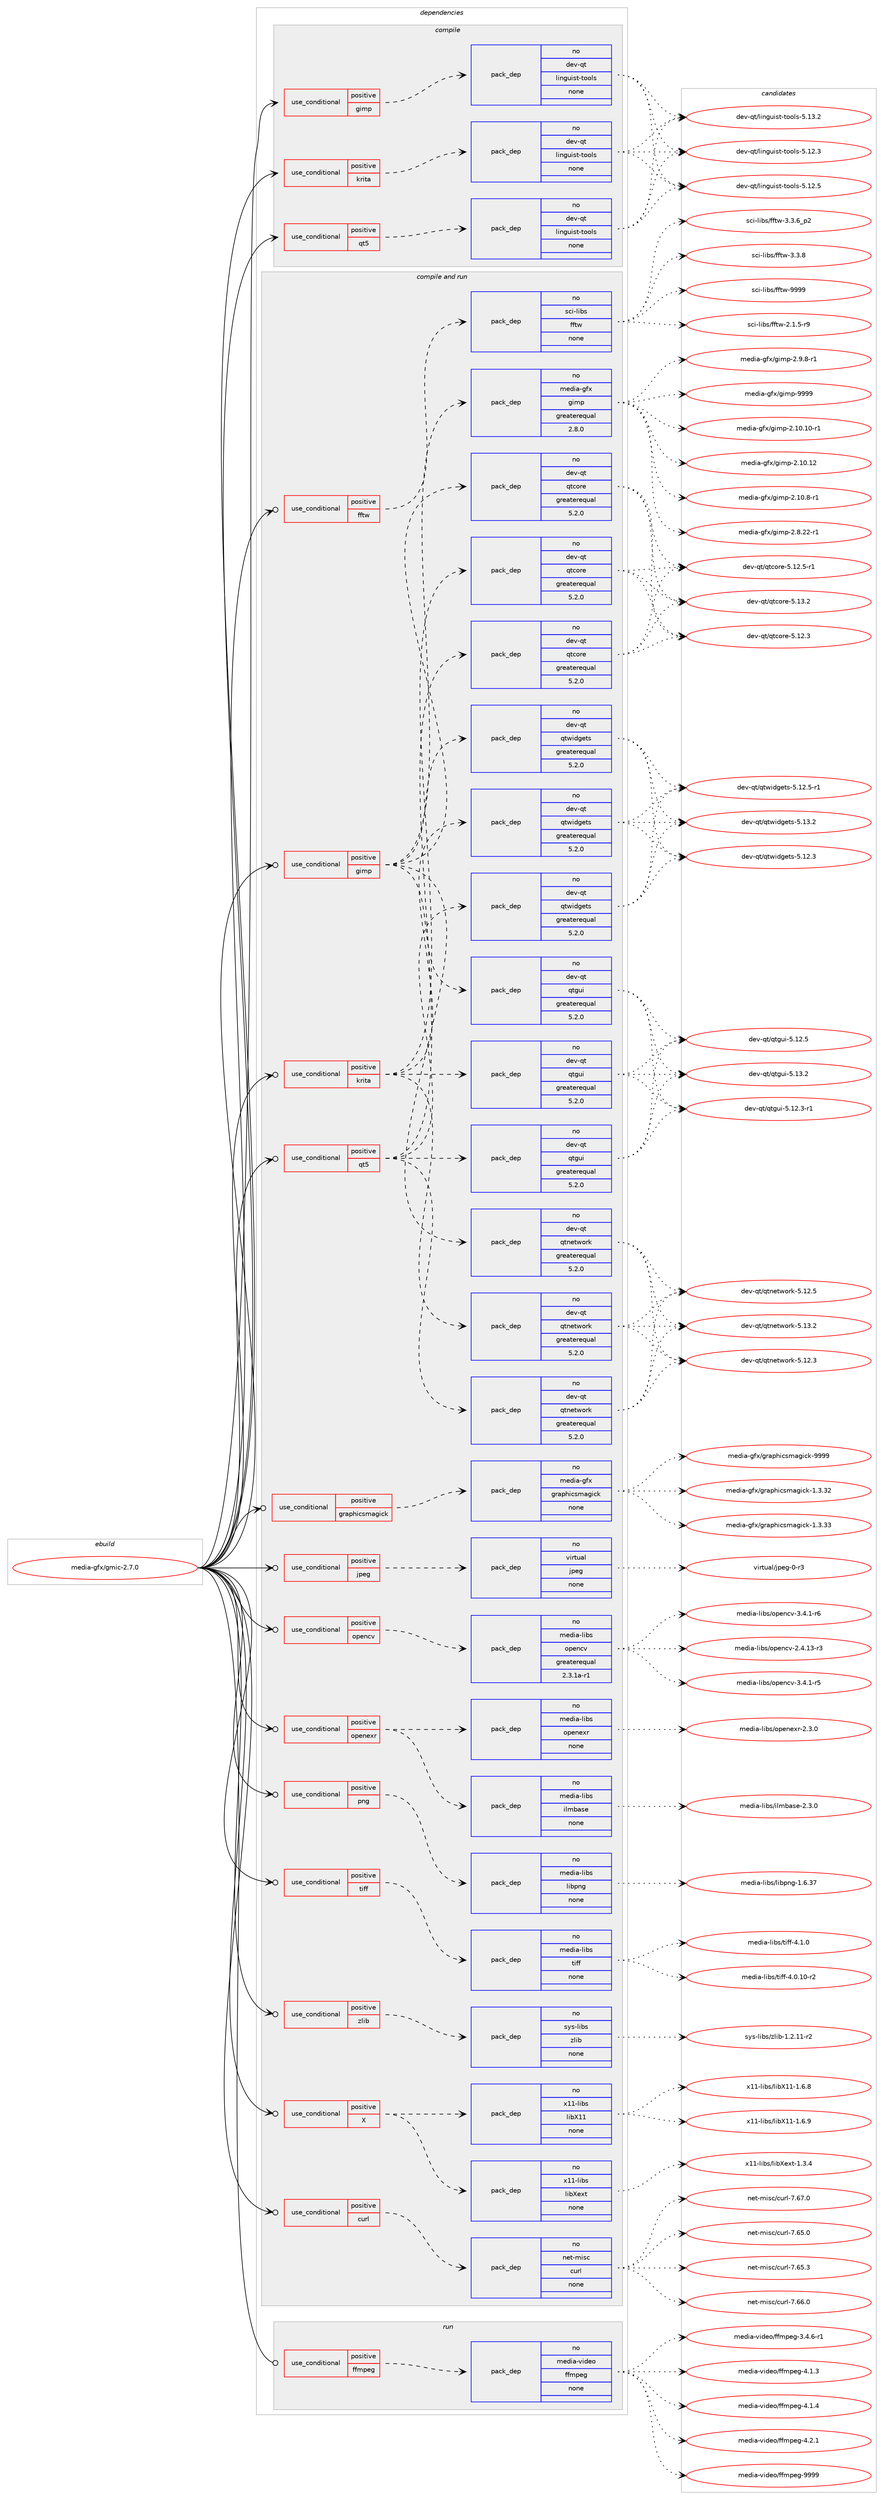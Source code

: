 digraph prolog {

# *************
# Graph options
# *************

newrank=true;
concentrate=true;
compound=true;
graph [rankdir=LR,fontname=Helvetica,fontsize=10,ranksep=1.5];#, ranksep=2.5, nodesep=0.2];
edge  [arrowhead=vee];
node  [fontname=Helvetica,fontsize=10];

# **********
# The ebuild
# **********

subgraph cluster_leftcol {
color=gray;
rank=same;
label=<<i>ebuild</i>>;
id [label="media-gfx/gmic-2.7.0", color=red, width=4, href="../media-gfx/gmic-2.7.0.svg"];
}

# ****************
# The dependencies
# ****************

subgraph cluster_midcol {
color=gray;
label=<<i>dependencies</i>>;
subgraph cluster_compile {
fillcolor="#eeeeee";
style=filled;
label=<<i>compile</i>>;
subgraph cond189901 {
dependency780218 [label=<<TABLE BORDER="0" CELLBORDER="1" CELLSPACING="0" CELLPADDING="4"><TR><TD ROWSPAN="3" CELLPADDING="10">use_conditional</TD></TR><TR><TD>positive</TD></TR><TR><TD>gimp</TD></TR></TABLE>>, shape=none, color=red];
subgraph pack576772 {
dependency780219 [label=<<TABLE BORDER="0" CELLBORDER="1" CELLSPACING="0" CELLPADDING="4" WIDTH="220"><TR><TD ROWSPAN="6" CELLPADDING="30">pack_dep</TD></TR><TR><TD WIDTH="110">no</TD></TR><TR><TD>dev-qt</TD></TR><TR><TD>linguist-tools</TD></TR><TR><TD>none</TD></TR><TR><TD></TD></TR></TABLE>>, shape=none, color=blue];
}
dependency780218:e -> dependency780219:w [weight=20,style="dashed",arrowhead="vee"];
}
id:e -> dependency780218:w [weight=20,style="solid",arrowhead="vee"];
subgraph cond189902 {
dependency780220 [label=<<TABLE BORDER="0" CELLBORDER="1" CELLSPACING="0" CELLPADDING="4"><TR><TD ROWSPAN="3" CELLPADDING="10">use_conditional</TD></TR><TR><TD>positive</TD></TR><TR><TD>krita</TD></TR></TABLE>>, shape=none, color=red];
subgraph pack576773 {
dependency780221 [label=<<TABLE BORDER="0" CELLBORDER="1" CELLSPACING="0" CELLPADDING="4" WIDTH="220"><TR><TD ROWSPAN="6" CELLPADDING="30">pack_dep</TD></TR><TR><TD WIDTH="110">no</TD></TR><TR><TD>dev-qt</TD></TR><TR><TD>linguist-tools</TD></TR><TR><TD>none</TD></TR><TR><TD></TD></TR></TABLE>>, shape=none, color=blue];
}
dependency780220:e -> dependency780221:w [weight=20,style="dashed",arrowhead="vee"];
}
id:e -> dependency780220:w [weight=20,style="solid",arrowhead="vee"];
subgraph cond189903 {
dependency780222 [label=<<TABLE BORDER="0" CELLBORDER="1" CELLSPACING="0" CELLPADDING="4"><TR><TD ROWSPAN="3" CELLPADDING="10">use_conditional</TD></TR><TR><TD>positive</TD></TR><TR><TD>qt5</TD></TR></TABLE>>, shape=none, color=red];
subgraph pack576774 {
dependency780223 [label=<<TABLE BORDER="0" CELLBORDER="1" CELLSPACING="0" CELLPADDING="4" WIDTH="220"><TR><TD ROWSPAN="6" CELLPADDING="30">pack_dep</TD></TR><TR><TD WIDTH="110">no</TD></TR><TR><TD>dev-qt</TD></TR><TR><TD>linguist-tools</TD></TR><TR><TD>none</TD></TR><TR><TD></TD></TR></TABLE>>, shape=none, color=blue];
}
dependency780222:e -> dependency780223:w [weight=20,style="dashed",arrowhead="vee"];
}
id:e -> dependency780222:w [weight=20,style="solid",arrowhead="vee"];
}
subgraph cluster_compileandrun {
fillcolor="#eeeeee";
style=filled;
label=<<i>compile and run</i>>;
subgraph cond189904 {
dependency780224 [label=<<TABLE BORDER="0" CELLBORDER="1" CELLSPACING="0" CELLPADDING="4"><TR><TD ROWSPAN="3" CELLPADDING="10">use_conditional</TD></TR><TR><TD>positive</TD></TR><TR><TD>X</TD></TR></TABLE>>, shape=none, color=red];
subgraph pack576775 {
dependency780225 [label=<<TABLE BORDER="0" CELLBORDER="1" CELLSPACING="0" CELLPADDING="4" WIDTH="220"><TR><TD ROWSPAN="6" CELLPADDING="30">pack_dep</TD></TR><TR><TD WIDTH="110">no</TD></TR><TR><TD>x11-libs</TD></TR><TR><TD>libX11</TD></TR><TR><TD>none</TD></TR><TR><TD></TD></TR></TABLE>>, shape=none, color=blue];
}
dependency780224:e -> dependency780225:w [weight=20,style="dashed",arrowhead="vee"];
subgraph pack576776 {
dependency780226 [label=<<TABLE BORDER="0" CELLBORDER="1" CELLSPACING="0" CELLPADDING="4" WIDTH="220"><TR><TD ROWSPAN="6" CELLPADDING="30">pack_dep</TD></TR><TR><TD WIDTH="110">no</TD></TR><TR><TD>x11-libs</TD></TR><TR><TD>libXext</TD></TR><TR><TD>none</TD></TR><TR><TD></TD></TR></TABLE>>, shape=none, color=blue];
}
dependency780224:e -> dependency780226:w [weight=20,style="dashed",arrowhead="vee"];
}
id:e -> dependency780224:w [weight=20,style="solid",arrowhead="odotvee"];
subgraph cond189905 {
dependency780227 [label=<<TABLE BORDER="0" CELLBORDER="1" CELLSPACING="0" CELLPADDING="4"><TR><TD ROWSPAN="3" CELLPADDING="10">use_conditional</TD></TR><TR><TD>positive</TD></TR><TR><TD>curl</TD></TR></TABLE>>, shape=none, color=red];
subgraph pack576777 {
dependency780228 [label=<<TABLE BORDER="0" CELLBORDER="1" CELLSPACING="0" CELLPADDING="4" WIDTH="220"><TR><TD ROWSPAN="6" CELLPADDING="30">pack_dep</TD></TR><TR><TD WIDTH="110">no</TD></TR><TR><TD>net-misc</TD></TR><TR><TD>curl</TD></TR><TR><TD>none</TD></TR><TR><TD></TD></TR></TABLE>>, shape=none, color=blue];
}
dependency780227:e -> dependency780228:w [weight=20,style="dashed",arrowhead="vee"];
}
id:e -> dependency780227:w [weight=20,style="solid",arrowhead="odotvee"];
subgraph cond189906 {
dependency780229 [label=<<TABLE BORDER="0" CELLBORDER="1" CELLSPACING="0" CELLPADDING="4"><TR><TD ROWSPAN="3" CELLPADDING="10">use_conditional</TD></TR><TR><TD>positive</TD></TR><TR><TD>fftw</TD></TR></TABLE>>, shape=none, color=red];
subgraph pack576778 {
dependency780230 [label=<<TABLE BORDER="0" CELLBORDER="1" CELLSPACING="0" CELLPADDING="4" WIDTH="220"><TR><TD ROWSPAN="6" CELLPADDING="30">pack_dep</TD></TR><TR><TD WIDTH="110">no</TD></TR><TR><TD>sci-libs</TD></TR><TR><TD>fftw</TD></TR><TR><TD>none</TD></TR><TR><TD></TD></TR></TABLE>>, shape=none, color=blue];
}
dependency780229:e -> dependency780230:w [weight=20,style="dashed",arrowhead="vee"];
}
id:e -> dependency780229:w [weight=20,style="solid",arrowhead="odotvee"];
subgraph cond189907 {
dependency780231 [label=<<TABLE BORDER="0" CELLBORDER="1" CELLSPACING="0" CELLPADDING="4"><TR><TD ROWSPAN="3" CELLPADDING="10">use_conditional</TD></TR><TR><TD>positive</TD></TR><TR><TD>gimp</TD></TR></TABLE>>, shape=none, color=red];
subgraph pack576779 {
dependency780232 [label=<<TABLE BORDER="0" CELLBORDER="1" CELLSPACING="0" CELLPADDING="4" WIDTH="220"><TR><TD ROWSPAN="6" CELLPADDING="30">pack_dep</TD></TR><TR><TD WIDTH="110">no</TD></TR><TR><TD>media-gfx</TD></TR><TR><TD>gimp</TD></TR><TR><TD>greaterequal</TD></TR><TR><TD>2.8.0</TD></TR></TABLE>>, shape=none, color=blue];
}
dependency780231:e -> dependency780232:w [weight=20,style="dashed",arrowhead="vee"];
subgraph pack576780 {
dependency780233 [label=<<TABLE BORDER="0" CELLBORDER="1" CELLSPACING="0" CELLPADDING="4" WIDTH="220"><TR><TD ROWSPAN="6" CELLPADDING="30">pack_dep</TD></TR><TR><TD WIDTH="110">no</TD></TR><TR><TD>dev-qt</TD></TR><TR><TD>qtcore</TD></TR><TR><TD>greaterequal</TD></TR><TR><TD>5.2.0</TD></TR></TABLE>>, shape=none, color=blue];
}
dependency780231:e -> dependency780233:w [weight=20,style="dashed",arrowhead="vee"];
subgraph pack576781 {
dependency780234 [label=<<TABLE BORDER="0" CELLBORDER="1" CELLSPACING="0" CELLPADDING="4" WIDTH="220"><TR><TD ROWSPAN="6" CELLPADDING="30">pack_dep</TD></TR><TR><TD WIDTH="110">no</TD></TR><TR><TD>dev-qt</TD></TR><TR><TD>qtgui</TD></TR><TR><TD>greaterequal</TD></TR><TR><TD>5.2.0</TD></TR></TABLE>>, shape=none, color=blue];
}
dependency780231:e -> dependency780234:w [weight=20,style="dashed",arrowhead="vee"];
subgraph pack576782 {
dependency780235 [label=<<TABLE BORDER="0" CELLBORDER="1" CELLSPACING="0" CELLPADDING="4" WIDTH="220"><TR><TD ROWSPAN="6" CELLPADDING="30">pack_dep</TD></TR><TR><TD WIDTH="110">no</TD></TR><TR><TD>dev-qt</TD></TR><TR><TD>qtnetwork</TD></TR><TR><TD>greaterequal</TD></TR><TR><TD>5.2.0</TD></TR></TABLE>>, shape=none, color=blue];
}
dependency780231:e -> dependency780235:w [weight=20,style="dashed",arrowhead="vee"];
subgraph pack576783 {
dependency780236 [label=<<TABLE BORDER="0" CELLBORDER="1" CELLSPACING="0" CELLPADDING="4" WIDTH="220"><TR><TD ROWSPAN="6" CELLPADDING="30">pack_dep</TD></TR><TR><TD WIDTH="110">no</TD></TR><TR><TD>dev-qt</TD></TR><TR><TD>qtwidgets</TD></TR><TR><TD>greaterequal</TD></TR><TR><TD>5.2.0</TD></TR></TABLE>>, shape=none, color=blue];
}
dependency780231:e -> dependency780236:w [weight=20,style="dashed",arrowhead="vee"];
}
id:e -> dependency780231:w [weight=20,style="solid",arrowhead="odotvee"];
subgraph cond189908 {
dependency780237 [label=<<TABLE BORDER="0" CELLBORDER="1" CELLSPACING="0" CELLPADDING="4"><TR><TD ROWSPAN="3" CELLPADDING="10">use_conditional</TD></TR><TR><TD>positive</TD></TR><TR><TD>graphicsmagick</TD></TR></TABLE>>, shape=none, color=red];
subgraph pack576784 {
dependency780238 [label=<<TABLE BORDER="0" CELLBORDER="1" CELLSPACING="0" CELLPADDING="4" WIDTH="220"><TR><TD ROWSPAN="6" CELLPADDING="30">pack_dep</TD></TR><TR><TD WIDTH="110">no</TD></TR><TR><TD>media-gfx</TD></TR><TR><TD>graphicsmagick</TD></TR><TR><TD>none</TD></TR><TR><TD></TD></TR></TABLE>>, shape=none, color=blue];
}
dependency780237:e -> dependency780238:w [weight=20,style="dashed",arrowhead="vee"];
}
id:e -> dependency780237:w [weight=20,style="solid",arrowhead="odotvee"];
subgraph cond189909 {
dependency780239 [label=<<TABLE BORDER="0" CELLBORDER="1" CELLSPACING="0" CELLPADDING="4"><TR><TD ROWSPAN="3" CELLPADDING="10">use_conditional</TD></TR><TR><TD>positive</TD></TR><TR><TD>jpeg</TD></TR></TABLE>>, shape=none, color=red];
subgraph pack576785 {
dependency780240 [label=<<TABLE BORDER="0" CELLBORDER="1" CELLSPACING="0" CELLPADDING="4" WIDTH="220"><TR><TD ROWSPAN="6" CELLPADDING="30">pack_dep</TD></TR><TR><TD WIDTH="110">no</TD></TR><TR><TD>virtual</TD></TR><TR><TD>jpeg</TD></TR><TR><TD>none</TD></TR><TR><TD></TD></TR></TABLE>>, shape=none, color=blue];
}
dependency780239:e -> dependency780240:w [weight=20,style="dashed",arrowhead="vee"];
}
id:e -> dependency780239:w [weight=20,style="solid",arrowhead="odotvee"];
subgraph cond189910 {
dependency780241 [label=<<TABLE BORDER="0" CELLBORDER="1" CELLSPACING="0" CELLPADDING="4"><TR><TD ROWSPAN="3" CELLPADDING="10">use_conditional</TD></TR><TR><TD>positive</TD></TR><TR><TD>krita</TD></TR></TABLE>>, shape=none, color=red];
subgraph pack576786 {
dependency780242 [label=<<TABLE BORDER="0" CELLBORDER="1" CELLSPACING="0" CELLPADDING="4" WIDTH="220"><TR><TD ROWSPAN="6" CELLPADDING="30">pack_dep</TD></TR><TR><TD WIDTH="110">no</TD></TR><TR><TD>dev-qt</TD></TR><TR><TD>qtcore</TD></TR><TR><TD>greaterequal</TD></TR><TR><TD>5.2.0</TD></TR></TABLE>>, shape=none, color=blue];
}
dependency780241:e -> dependency780242:w [weight=20,style="dashed",arrowhead="vee"];
subgraph pack576787 {
dependency780243 [label=<<TABLE BORDER="0" CELLBORDER="1" CELLSPACING="0" CELLPADDING="4" WIDTH="220"><TR><TD ROWSPAN="6" CELLPADDING="30">pack_dep</TD></TR><TR><TD WIDTH="110">no</TD></TR><TR><TD>dev-qt</TD></TR><TR><TD>qtgui</TD></TR><TR><TD>greaterequal</TD></TR><TR><TD>5.2.0</TD></TR></TABLE>>, shape=none, color=blue];
}
dependency780241:e -> dependency780243:w [weight=20,style="dashed",arrowhead="vee"];
subgraph pack576788 {
dependency780244 [label=<<TABLE BORDER="0" CELLBORDER="1" CELLSPACING="0" CELLPADDING="4" WIDTH="220"><TR><TD ROWSPAN="6" CELLPADDING="30">pack_dep</TD></TR><TR><TD WIDTH="110">no</TD></TR><TR><TD>dev-qt</TD></TR><TR><TD>qtnetwork</TD></TR><TR><TD>greaterequal</TD></TR><TR><TD>5.2.0</TD></TR></TABLE>>, shape=none, color=blue];
}
dependency780241:e -> dependency780244:w [weight=20,style="dashed",arrowhead="vee"];
subgraph pack576789 {
dependency780245 [label=<<TABLE BORDER="0" CELLBORDER="1" CELLSPACING="0" CELLPADDING="4" WIDTH="220"><TR><TD ROWSPAN="6" CELLPADDING="30">pack_dep</TD></TR><TR><TD WIDTH="110">no</TD></TR><TR><TD>dev-qt</TD></TR><TR><TD>qtwidgets</TD></TR><TR><TD>greaterequal</TD></TR><TR><TD>5.2.0</TD></TR></TABLE>>, shape=none, color=blue];
}
dependency780241:e -> dependency780245:w [weight=20,style="dashed",arrowhead="vee"];
}
id:e -> dependency780241:w [weight=20,style="solid",arrowhead="odotvee"];
subgraph cond189911 {
dependency780246 [label=<<TABLE BORDER="0" CELLBORDER="1" CELLSPACING="0" CELLPADDING="4"><TR><TD ROWSPAN="3" CELLPADDING="10">use_conditional</TD></TR><TR><TD>positive</TD></TR><TR><TD>opencv</TD></TR></TABLE>>, shape=none, color=red];
subgraph pack576790 {
dependency780247 [label=<<TABLE BORDER="0" CELLBORDER="1" CELLSPACING="0" CELLPADDING="4" WIDTH="220"><TR><TD ROWSPAN="6" CELLPADDING="30">pack_dep</TD></TR><TR><TD WIDTH="110">no</TD></TR><TR><TD>media-libs</TD></TR><TR><TD>opencv</TD></TR><TR><TD>greaterequal</TD></TR><TR><TD>2.3.1a-r1</TD></TR></TABLE>>, shape=none, color=blue];
}
dependency780246:e -> dependency780247:w [weight=20,style="dashed",arrowhead="vee"];
}
id:e -> dependency780246:w [weight=20,style="solid",arrowhead="odotvee"];
subgraph cond189912 {
dependency780248 [label=<<TABLE BORDER="0" CELLBORDER="1" CELLSPACING="0" CELLPADDING="4"><TR><TD ROWSPAN="3" CELLPADDING="10">use_conditional</TD></TR><TR><TD>positive</TD></TR><TR><TD>openexr</TD></TR></TABLE>>, shape=none, color=red];
subgraph pack576791 {
dependency780249 [label=<<TABLE BORDER="0" CELLBORDER="1" CELLSPACING="0" CELLPADDING="4" WIDTH="220"><TR><TD ROWSPAN="6" CELLPADDING="30">pack_dep</TD></TR><TR><TD WIDTH="110">no</TD></TR><TR><TD>media-libs</TD></TR><TR><TD>ilmbase</TD></TR><TR><TD>none</TD></TR><TR><TD></TD></TR></TABLE>>, shape=none, color=blue];
}
dependency780248:e -> dependency780249:w [weight=20,style="dashed",arrowhead="vee"];
subgraph pack576792 {
dependency780250 [label=<<TABLE BORDER="0" CELLBORDER="1" CELLSPACING="0" CELLPADDING="4" WIDTH="220"><TR><TD ROWSPAN="6" CELLPADDING="30">pack_dep</TD></TR><TR><TD WIDTH="110">no</TD></TR><TR><TD>media-libs</TD></TR><TR><TD>openexr</TD></TR><TR><TD>none</TD></TR><TR><TD></TD></TR></TABLE>>, shape=none, color=blue];
}
dependency780248:e -> dependency780250:w [weight=20,style="dashed",arrowhead="vee"];
}
id:e -> dependency780248:w [weight=20,style="solid",arrowhead="odotvee"];
subgraph cond189913 {
dependency780251 [label=<<TABLE BORDER="0" CELLBORDER="1" CELLSPACING="0" CELLPADDING="4"><TR><TD ROWSPAN="3" CELLPADDING="10">use_conditional</TD></TR><TR><TD>positive</TD></TR><TR><TD>png</TD></TR></TABLE>>, shape=none, color=red];
subgraph pack576793 {
dependency780252 [label=<<TABLE BORDER="0" CELLBORDER="1" CELLSPACING="0" CELLPADDING="4" WIDTH="220"><TR><TD ROWSPAN="6" CELLPADDING="30">pack_dep</TD></TR><TR><TD WIDTH="110">no</TD></TR><TR><TD>media-libs</TD></TR><TR><TD>libpng</TD></TR><TR><TD>none</TD></TR><TR><TD></TD></TR></TABLE>>, shape=none, color=blue];
}
dependency780251:e -> dependency780252:w [weight=20,style="dashed",arrowhead="vee"];
}
id:e -> dependency780251:w [weight=20,style="solid",arrowhead="odotvee"];
subgraph cond189914 {
dependency780253 [label=<<TABLE BORDER="0" CELLBORDER="1" CELLSPACING="0" CELLPADDING="4"><TR><TD ROWSPAN="3" CELLPADDING="10">use_conditional</TD></TR><TR><TD>positive</TD></TR><TR><TD>qt5</TD></TR></TABLE>>, shape=none, color=red];
subgraph pack576794 {
dependency780254 [label=<<TABLE BORDER="0" CELLBORDER="1" CELLSPACING="0" CELLPADDING="4" WIDTH="220"><TR><TD ROWSPAN="6" CELLPADDING="30">pack_dep</TD></TR><TR><TD WIDTH="110">no</TD></TR><TR><TD>dev-qt</TD></TR><TR><TD>qtcore</TD></TR><TR><TD>greaterequal</TD></TR><TR><TD>5.2.0</TD></TR></TABLE>>, shape=none, color=blue];
}
dependency780253:e -> dependency780254:w [weight=20,style="dashed",arrowhead="vee"];
subgraph pack576795 {
dependency780255 [label=<<TABLE BORDER="0" CELLBORDER="1" CELLSPACING="0" CELLPADDING="4" WIDTH="220"><TR><TD ROWSPAN="6" CELLPADDING="30">pack_dep</TD></TR><TR><TD WIDTH="110">no</TD></TR><TR><TD>dev-qt</TD></TR><TR><TD>qtgui</TD></TR><TR><TD>greaterequal</TD></TR><TR><TD>5.2.0</TD></TR></TABLE>>, shape=none, color=blue];
}
dependency780253:e -> dependency780255:w [weight=20,style="dashed",arrowhead="vee"];
subgraph pack576796 {
dependency780256 [label=<<TABLE BORDER="0" CELLBORDER="1" CELLSPACING="0" CELLPADDING="4" WIDTH="220"><TR><TD ROWSPAN="6" CELLPADDING="30">pack_dep</TD></TR><TR><TD WIDTH="110">no</TD></TR><TR><TD>dev-qt</TD></TR><TR><TD>qtnetwork</TD></TR><TR><TD>greaterequal</TD></TR><TR><TD>5.2.0</TD></TR></TABLE>>, shape=none, color=blue];
}
dependency780253:e -> dependency780256:w [weight=20,style="dashed",arrowhead="vee"];
subgraph pack576797 {
dependency780257 [label=<<TABLE BORDER="0" CELLBORDER="1" CELLSPACING="0" CELLPADDING="4" WIDTH="220"><TR><TD ROWSPAN="6" CELLPADDING="30">pack_dep</TD></TR><TR><TD WIDTH="110">no</TD></TR><TR><TD>dev-qt</TD></TR><TR><TD>qtwidgets</TD></TR><TR><TD>greaterequal</TD></TR><TR><TD>5.2.0</TD></TR></TABLE>>, shape=none, color=blue];
}
dependency780253:e -> dependency780257:w [weight=20,style="dashed",arrowhead="vee"];
}
id:e -> dependency780253:w [weight=20,style="solid",arrowhead="odotvee"];
subgraph cond189915 {
dependency780258 [label=<<TABLE BORDER="0" CELLBORDER="1" CELLSPACING="0" CELLPADDING="4"><TR><TD ROWSPAN="3" CELLPADDING="10">use_conditional</TD></TR><TR><TD>positive</TD></TR><TR><TD>tiff</TD></TR></TABLE>>, shape=none, color=red];
subgraph pack576798 {
dependency780259 [label=<<TABLE BORDER="0" CELLBORDER="1" CELLSPACING="0" CELLPADDING="4" WIDTH="220"><TR><TD ROWSPAN="6" CELLPADDING="30">pack_dep</TD></TR><TR><TD WIDTH="110">no</TD></TR><TR><TD>media-libs</TD></TR><TR><TD>tiff</TD></TR><TR><TD>none</TD></TR><TR><TD></TD></TR></TABLE>>, shape=none, color=blue];
}
dependency780258:e -> dependency780259:w [weight=20,style="dashed",arrowhead="vee"];
}
id:e -> dependency780258:w [weight=20,style="solid",arrowhead="odotvee"];
subgraph cond189916 {
dependency780260 [label=<<TABLE BORDER="0" CELLBORDER="1" CELLSPACING="0" CELLPADDING="4"><TR><TD ROWSPAN="3" CELLPADDING="10">use_conditional</TD></TR><TR><TD>positive</TD></TR><TR><TD>zlib</TD></TR></TABLE>>, shape=none, color=red];
subgraph pack576799 {
dependency780261 [label=<<TABLE BORDER="0" CELLBORDER="1" CELLSPACING="0" CELLPADDING="4" WIDTH="220"><TR><TD ROWSPAN="6" CELLPADDING="30">pack_dep</TD></TR><TR><TD WIDTH="110">no</TD></TR><TR><TD>sys-libs</TD></TR><TR><TD>zlib</TD></TR><TR><TD>none</TD></TR><TR><TD></TD></TR></TABLE>>, shape=none, color=blue];
}
dependency780260:e -> dependency780261:w [weight=20,style="dashed",arrowhead="vee"];
}
id:e -> dependency780260:w [weight=20,style="solid",arrowhead="odotvee"];
}
subgraph cluster_run {
fillcolor="#eeeeee";
style=filled;
label=<<i>run</i>>;
subgraph cond189917 {
dependency780262 [label=<<TABLE BORDER="0" CELLBORDER="1" CELLSPACING="0" CELLPADDING="4"><TR><TD ROWSPAN="3" CELLPADDING="10">use_conditional</TD></TR><TR><TD>positive</TD></TR><TR><TD>ffmpeg</TD></TR></TABLE>>, shape=none, color=red];
subgraph pack576800 {
dependency780263 [label=<<TABLE BORDER="0" CELLBORDER="1" CELLSPACING="0" CELLPADDING="4" WIDTH="220"><TR><TD ROWSPAN="6" CELLPADDING="30">pack_dep</TD></TR><TR><TD WIDTH="110">no</TD></TR><TR><TD>media-video</TD></TR><TR><TD>ffmpeg</TD></TR><TR><TD>none</TD></TR><TR><TD></TD></TR></TABLE>>, shape=none, color=blue];
}
dependency780262:e -> dependency780263:w [weight=20,style="dashed",arrowhead="vee"];
}
id:e -> dependency780262:w [weight=20,style="solid",arrowhead="odot"];
}
}

# **************
# The candidates
# **************

subgraph cluster_choices {
rank=same;
color=gray;
label=<<i>candidates</i>>;

subgraph choice576772 {
color=black;
nodesep=1;
choice10010111845113116471081051101031171051151164511611111110811545534649504651 [label="dev-qt/linguist-tools-5.12.3", color=red, width=4,href="../dev-qt/linguist-tools-5.12.3.svg"];
choice10010111845113116471081051101031171051151164511611111110811545534649504653 [label="dev-qt/linguist-tools-5.12.5", color=red, width=4,href="../dev-qt/linguist-tools-5.12.5.svg"];
choice10010111845113116471081051101031171051151164511611111110811545534649514650 [label="dev-qt/linguist-tools-5.13.2", color=red, width=4,href="../dev-qt/linguist-tools-5.13.2.svg"];
dependency780219:e -> choice10010111845113116471081051101031171051151164511611111110811545534649504651:w [style=dotted,weight="100"];
dependency780219:e -> choice10010111845113116471081051101031171051151164511611111110811545534649504653:w [style=dotted,weight="100"];
dependency780219:e -> choice10010111845113116471081051101031171051151164511611111110811545534649514650:w [style=dotted,weight="100"];
}
subgraph choice576773 {
color=black;
nodesep=1;
choice10010111845113116471081051101031171051151164511611111110811545534649504651 [label="dev-qt/linguist-tools-5.12.3", color=red, width=4,href="../dev-qt/linguist-tools-5.12.3.svg"];
choice10010111845113116471081051101031171051151164511611111110811545534649504653 [label="dev-qt/linguist-tools-5.12.5", color=red, width=4,href="../dev-qt/linguist-tools-5.12.5.svg"];
choice10010111845113116471081051101031171051151164511611111110811545534649514650 [label="dev-qt/linguist-tools-5.13.2", color=red, width=4,href="../dev-qt/linguist-tools-5.13.2.svg"];
dependency780221:e -> choice10010111845113116471081051101031171051151164511611111110811545534649504651:w [style=dotted,weight="100"];
dependency780221:e -> choice10010111845113116471081051101031171051151164511611111110811545534649504653:w [style=dotted,weight="100"];
dependency780221:e -> choice10010111845113116471081051101031171051151164511611111110811545534649514650:w [style=dotted,weight="100"];
}
subgraph choice576774 {
color=black;
nodesep=1;
choice10010111845113116471081051101031171051151164511611111110811545534649504651 [label="dev-qt/linguist-tools-5.12.3", color=red, width=4,href="../dev-qt/linguist-tools-5.12.3.svg"];
choice10010111845113116471081051101031171051151164511611111110811545534649504653 [label="dev-qt/linguist-tools-5.12.5", color=red, width=4,href="../dev-qt/linguist-tools-5.12.5.svg"];
choice10010111845113116471081051101031171051151164511611111110811545534649514650 [label="dev-qt/linguist-tools-5.13.2", color=red, width=4,href="../dev-qt/linguist-tools-5.13.2.svg"];
dependency780223:e -> choice10010111845113116471081051101031171051151164511611111110811545534649504651:w [style=dotted,weight="100"];
dependency780223:e -> choice10010111845113116471081051101031171051151164511611111110811545534649504653:w [style=dotted,weight="100"];
dependency780223:e -> choice10010111845113116471081051101031171051151164511611111110811545534649514650:w [style=dotted,weight="100"];
}
subgraph choice576775 {
color=black;
nodesep=1;
choice120494945108105981154710810598884949454946544656 [label="x11-libs/libX11-1.6.8", color=red, width=4,href="../x11-libs/libX11-1.6.8.svg"];
choice120494945108105981154710810598884949454946544657 [label="x11-libs/libX11-1.6.9", color=red, width=4,href="../x11-libs/libX11-1.6.9.svg"];
dependency780225:e -> choice120494945108105981154710810598884949454946544656:w [style=dotted,weight="100"];
dependency780225:e -> choice120494945108105981154710810598884949454946544657:w [style=dotted,weight="100"];
}
subgraph choice576776 {
color=black;
nodesep=1;
choice12049494510810598115471081059888101120116454946514652 [label="x11-libs/libXext-1.3.4", color=red, width=4,href="../x11-libs/libXext-1.3.4.svg"];
dependency780226:e -> choice12049494510810598115471081059888101120116454946514652:w [style=dotted,weight="100"];
}
subgraph choice576777 {
color=black;
nodesep=1;
choice1101011164510910511599479911711410845554654534648 [label="net-misc/curl-7.65.0", color=red, width=4,href="../net-misc/curl-7.65.0.svg"];
choice1101011164510910511599479911711410845554654534651 [label="net-misc/curl-7.65.3", color=red, width=4,href="../net-misc/curl-7.65.3.svg"];
choice1101011164510910511599479911711410845554654544648 [label="net-misc/curl-7.66.0", color=red, width=4,href="../net-misc/curl-7.66.0.svg"];
choice1101011164510910511599479911711410845554654554648 [label="net-misc/curl-7.67.0", color=red, width=4,href="../net-misc/curl-7.67.0.svg"];
dependency780228:e -> choice1101011164510910511599479911711410845554654534648:w [style=dotted,weight="100"];
dependency780228:e -> choice1101011164510910511599479911711410845554654534651:w [style=dotted,weight="100"];
dependency780228:e -> choice1101011164510910511599479911711410845554654544648:w [style=dotted,weight="100"];
dependency780228:e -> choice1101011164510910511599479911711410845554654554648:w [style=dotted,weight="100"];
}
subgraph choice576778 {
color=black;
nodesep=1;
choice115991054510810598115471021021161194550464946534511457 [label="sci-libs/fftw-2.1.5-r9", color=red, width=4,href="../sci-libs/fftw-2.1.5-r9.svg"];
choice115991054510810598115471021021161194551465146549511250 [label="sci-libs/fftw-3.3.6_p2", color=red, width=4,href="../sci-libs/fftw-3.3.6_p2.svg"];
choice11599105451081059811547102102116119455146514656 [label="sci-libs/fftw-3.3.8", color=red, width=4,href="../sci-libs/fftw-3.3.8.svg"];
choice115991054510810598115471021021161194557575757 [label="sci-libs/fftw-9999", color=red, width=4,href="../sci-libs/fftw-9999.svg"];
dependency780230:e -> choice115991054510810598115471021021161194550464946534511457:w [style=dotted,weight="100"];
dependency780230:e -> choice115991054510810598115471021021161194551465146549511250:w [style=dotted,weight="100"];
dependency780230:e -> choice11599105451081059811547102102116119455146514656:w [style=dotted,weight="100"];
dependency780230:e -> choice115991054510810598115471021021161194557575757:w [style=dotted,weight="100"];
}
subgraph choice576779 {
color=black;
nodesep=1;
choice10910110010597451031021204710310510911245504649484649484511449 [label="media-gfx/gimp-2.10.10-r1", color=red, width=4,href="../media-gfx/gimp-2.10.10-r1.svg"];
choice1091011001059745103102120471031051091124550464948464950 [label="media-gfx/gimp-2.10.12", color=red, width=4,href="../media-gfx/gimp-2.10.12.svg"];
choice109101100105974510310212047103105109112455046494846564511449 [label="media-gfx/gimp-2.10.8-r1", color=red, width=4,href="../media-gfx/gimp-2.10.8-r1.svg"];
choice109101100105974510310212047103105109112455046564650504511449 [label="media-gfx/gimp-2.8.22-r1", color=red, width=4,href="../media-gfx/gimp-2.8.22-r1.svg"];
choice1091011001059745103102120471031051091124550465746564511449 [label="media-gfx/gimp-2.9.8-r1", color=red, width=4,href="../media-gfx/gimp-2.9.8-r1.svg"];
choice1091011001059745103102120471031051091124557575757 [label="media-gfx/gimp-9999", color=red, width=4,href="../media-gfx/gimp-9999.svg"];
dependency780232:e -> choice10910110010597451031021204710310510911245504649484649484511449:w [style=dotted,weight="100"];
dependency780232:e -> choice1091011001059745103102120471031051091124550464948464950:w [style=dotted,weight="100"];
dependency780232:e -> choice109101100105974510310212047103105109112455046494846564511449:w [style=dotted,weight="100"];
dependency780232:e -> choice109101100105974510310212047103105109112455046564650504511449:w [style=dotted,weight="100"];
dependency780232:e -> choice1091011001059745103102120471031051091124550465746564511449:w [style=dotted,weight="100"];
dependency780232:e -> choice1091011001059745103102120471031051091124557575757:w [style=dotted,weight="100"];
}
subgraph choice576780 {
color=black;
nodesep=1;
choice10010111845113116471131169911111410145534649504651 [label="dev-qt/qtcore-5.12.3", color=red, width=4,href="../dev-qt/qtcore-5.12.3.svg"];
choice100101118451131164711311699111114101455346495046534511449 [label="dev-qt/qtcore-5.12.5-r1", color=red, width=4,href="../dev-qt/qtcore-5.12.5-r1.svg"];
choice10010111845113116471131169911111410145534649514650 [label="dev-qt/qtcore-5.13.2", color=red, width=4,href="../dev-qt/qtcore-5.13.2.svg"];
dependency780233:e -> choice10010111845113116471131169911111410145534649504651:w [style=dotted,weight="100"];
dependency780233:e -> choice100101118451131164711311699111114101455346495046534511449:w [style=dotted,weight="100"];
dependency780233:e -> choice10010111845113116471131169911111410145534649514650:w [style=dotted,weight="100"];
}
subgraph choice576781 {
color=black;
nodesep=1;
choice1001011184511311647113116103117105455346495046514511449 [label="dev-qt/qtgui-5.12.3-r1", color=red, width=4,href="../dev-qt/qtgui-5.12.3-r1.svg"];
choice100101118451131164711311610311710545534649504653 [label="dev-qt/qtgui-5.12.5", color=red, width=4,href="../dev-qt/qtgui-5.12.5.svg"];
choice100101118451131164711311610311710545534649514650 [label="dev-qt/qtgui-5.13.2", color=red, width=4,href="../dev-qt/qtgui-5.13.2.svg"];
dependency780234:e -> choice1001011184511311647113116103117105455346495046514511449:w [style=dotted,weight="100"];
dependency780234:e -> choice100101118451131164711311610311710545534649504653:w [style=dotted,weight="100"];
dependency780234:e -> choice100101118451131164711311610311710545534649514650:w [style=dotted,weight="100"];
}
subgraph choice576782 {
color=black;
nodesep=1;
choice100101118451131164711311611010111611911111410745534649504651 [label="dev-qt/qtnetwork-5.12.3", color=red, width=4,href="../dev-qt/qtnetwork-5.12.3.svg"];
choice100101118451131164711311611010111611911111410745534649504653 [label="dev-qt/qtnetwork-5.12.5", color=red, width=4,href="../dev-qt/qtnetwork-5.12.5.svg"];
choice100101118451131164711311611010111611911111410745534649514650 [label="dev-qt/qtnetwork-5.13.2", color=red, width=4,href="../dev-qt/qtnetwork-5.13.2.svg"];
dependency780235:e -> choice100101118451131164711311611010111611911111410745534649504651:w [style=dotted,weight="100"];
dependency780235:e -> choice100101118451131164711311611010111611911111410745534649504653:w [style=dotted,weight="100"];
dependency780235:e -> choice100101118451131164711311611010111611911111410745534649514650:w [style=dotted,weight="100"];
}
subgraph choice576783 {
color=black;
nodesep=1;
choice100101118451131164711311611910510010310111611545534649504651 [label="dev-qt/qtwidgets-5.12.3", color=red, width=4,href="../dev-qt/qtwidgets-5.12.3.svg"];
choice1001011184511311647113116119105100103101116115455346495046534511449 [label="dev-qt/qtwidgets-5.12.5-r1", color=red, width=4,href="../dev-qt/qtwidgets-5.12.5-r1.svg"];
choice100101118451131164711311611910510010310111611545534649514650 [label="dev-qt/qtwidgets-5.13.2", color=red, width=4,href="../dev-qt/qtwidgets-5.13.2.svg"];
dependency780236:e -> choice100101118451131164711311611910510010310111611545534649504651:w [style=dotted,weight="100"];
dependency780236:e -> choice1001011184511311647113116119105100103101116115455346495046534511449:w [style=dotted,weight="100"];
dependency780236:e -> choice100101118451131164711311611910510010310111611545534649514650:w [style=dotted,weight="100"];
}
subgraph choice576784 {
color=black;
nodesep=1;
choice1091011001059745103102120471031149711210410599115109971031059910745494651465150 [label="media-gfx/graphicsmagick-1.3.32", color=red, width=4,href="../media-gfx/graphicsmagick-1.3.32.svg"];
choice1091011001059745103102120471031149711210410599115109971031059910745494651465151 [label="media-gfx/graphicsmagick-1.3.33", color=red, width=4,href="../media-gfx/graphicsmagick-1.3.33.svg"];
choice109101100105974510310212047103114971121041059911510997103105991074557575757 [label="media-gfx/graphicsmagick-9999", color=red, width=4,href="../media-gfx/graphicsmagick-9999.svg"];
dependency780238:e -> choice1091011001059745103102120471031149711210410599115109971031059910745494651465150:w [style=dotted,weight="100"];
dependency780238:e -> choice1091011001059745103102120471031149711210410599115109971031059910745494651465151:w [style=dotted,weight="100"];
dependency780238:e -> choice109101100105974510310212047103114971121041059911510997103105991074557575757:w [style=dotted,weight="100"];
}
subgraph choice576785 {
color=black;
nodesep=1;
choice118105114116117971084710611210110345484511451 [label="virtual/jpeg-0-r3", color=red, width=4,href="../virtual/jpeg-0-r3.svg"];
dependency780240:e -> choice118105114116117971084710611210110345484511451:w [style=dotted,weight="100"];
}
subgraph choice576786 {
color=black;
nodesep=1;
choice10010111845113116471131169911111410145534649504651 [label="dev-qt/qtcore-5.12.3", color=red, width=4,href="../dev-qt/qtcore-5.12.3.svg"];
choice100101118451131164711311699111114101455346495046534511449 [label="dev-qt/qtcore-5.12.5-r1", color=red, width=4,href="../dev-qt/qtcore-5.12.5-r1.svg"];
choice10010111845113116471131169911111410145534649514650 [label="dev-qt/qtcore-5.13.2", color=red, width=4,href="../dev-qt/qtcore-5.13.2.svg"];
dependency780242:e -> choice10010111845113116471131169911111410145534649504651:w [style=dotted,weight="100"];
dependency780242:e -> choice100101118451131164711311699111114101455346495046534511449:w [style=dotted,weight="100"];
dependency780242:e -> choice10010111845113116471131169911111410145534649514650:w [style=dotted,weight="100"];
}
subgraph choice576787 {
color=black;
nodesep=1;
choice1001011184511311647113116103117105455346495046514511449 [label="dev-qt/qtgui-5.12.3-r1", color=red, width=4,href="../dev-qt/qtgui-5.12.3-r1.svg"];
choice100101118451131164711311610311710545534649504653 [label="dev-qt/qtgui-5.12.5", color=red, width=4,href="../dev-qt/qtgui-5.12.5.svg"];
choice100101118451131164711311610311710545534649514650 [label="dev-qt/qtgui-5.13.2", color=red, width=4,href="../dev-qt/qtgui-5.13.2.svg"];
dependency780243:e -> choice1001011184511311647113116103117105455346495046514511449:w [style=dotted,weight="100"];
dependency780243:e -> choice100101118451131164711311610311710545534649504653:w [style=dotted,weight="100"];
dependency780243:e -> choice100101118451131164711311610311710545534649514650:w [style=dotted,weight="100"];
}
subgraph choice576788 {
color=black;
nodesep=1;
choice100101118451131164711311611010111611911111410745534649504651 [label="dev-qt/qtnetwork-5.12.3", color=red, width=4,href="../dev-qt/qtnetwork-5.12.3.svg"];
choice100101118451131164711311611010111611911111410745534649504653 [label="dev-qt/qtnetwork-5.12.5", color=red, width=4,href="../dev-qt/qtnetwork-5.12.5.svg"];
choice100101118451131164711311611010111611911111410745534649514650 [label="dev-qt/qtnetwork-5.13.2", color=red, width=4,href="../dev-qt/qtnetwork-5.13.2.svg"];
dependency780244:e -> choice100101118451131164711311611010111611911111410745534649504651:w [style=dotted,weight="100"];
dependency780244:e -> choice100101118451131164711311611010111611911111410745534649504653:w [style=dotted,weight="100"];
dependency780244:e -> choice100101118451131164711311611010111611911111410745534649514650:w [style=dotted,weight="100"];
}
subgraph choice576789 {
color=black;
nodesep=1;
choice100101118451131164711311611910510010310111611545534649504651 [label="dev-qt/qtwidgets-5.12.3", color=red, width=4,href="../dev-qt/qtwidgets-5.12.3.svg"];
choice1001011184511311647113116119105100103101116115455346495046534511449 [label="dev-qt/qtwidgets-5.12.5-r1", color=red, width=4,href="../dev-qt/qtwidgets-5.12.5-r1.svg"];
choice100101118451131164711311611910510010310111611545534649514650 [label="dev-qt/qtwidgets-5.13.2", color=red, width=4,href="../dev-qt/qtwidgets-5.13.2.svg"];
dependency780245:e -> choice100101118451131164711311611910510010310111611545534649504651:w [style=dotted,weight="100"];
dependency780245:e -> choice1001011184511311647113116119105100103101116115455346495046534511449:w [style=dotted,weight="100"];
dependency780245:e -> choice100101118451131164711311611910510010310111611545534649514650:w [style=dotted,weight="100"];
}
subgraph choice576790 {
color=black;
nodesep=1;
choice1091011001059745108105981154711111210111099118455046524649514511451 [label="media-libs/opencv-2.4.13-r3", color=red, width=4,href="../media-libs/opencv-2.4.13-r3.svg"];
choice10910110010597451081059811547111112101110991184551465246494511453 [label="media-libs/opencv-3.4.1-r5", color=red, width=4,href="../media-libs/opencv-3.4.1-r5.svg"];
choice10910110010597451081059811547111112101110991184551465246494511454 [label="media-libs/opencv-3.4.1-r6", color=red, width=4,href="../media-libs/opencv-3.4.1-r6.svg"];
dependency780247:e -> choice1091011001059745108105981154711111210111099118455046524649514511451:w [style=dotted,weight="100"];
dependency780247:e -> choice10910110010597451081059811547111112101110991184551465246494511453:w [style=dotted,weight="100"];
dependency780247:e -> choice10910110010597451081059811547111112101110991184551465246494511454:w [style=dotted,weight="100"];
}
subgraph choice576791 {
color=black;
nodesep=1;
choice109101100105974510810598115471051081099897115101455046514648 [label="media-libs/ilmbase-2.3.0", color=red, width=4,href="../media-libs/ilmbase-2.3.0.svg"];
dependency780249:e -> choice109101100105974510810598115471051081099897115101455046514648:w [style=dotted,weight="100"];
}
subgraph choice576792 {
color=black;
nodesep=1;
choice10910110010597451081059811547111112101110101120114455046514648 [label="media-libs/openexr-2.3.0", color=red, width=4,href="../media-libs/openexr-2.3.0.svg"];
dependency780250:e -> choice10910110010597451081059811547111112101110101120114455046514648:w [style=dotted,weight="100"];
}
subgraph choice576793 {
color=black;
nodesep=1;
choice109101100105974510810598115471081059811211010345494654465155 [label="media-libs/libpng-1.6.37", color=red, width=4,href="../media-libs/libpng-1.6.37.svg"];
dependency780252:e -> choice109101100105974510810598115471081059811211010345494654465155:w [style=dotted,weight="100"];
}
subgraph choice576794 {
color=black;
nodesep=1;
choice10010111845113116471131169911111410145534649504651 [label="dev-qt/qtcore-5.12.3", color=red, width=4,href="../dev-qt/qtcore-5.12.3.svg"];
choice100101118451131164711311699111114101455346495046534511449 [label="dev-qt/qtcore-5.12.5-r1", color=red, width=4,href="../dev-qt/qtcore-5.12.5-r1.svg"];
choice10010111845113116471131169911111410145534649514650 [label="dev-qt/qtcore-5.13.2", color=red, width=4,href="../dev-qt/qtcore-5.13.2.svg"];
dependency780254:e -> choice10010111845113116471131169911111410145534649504651:w [style=dotted,weight="100"];
dependency780254:e -> choice100101118451131164711311699111114101455346495046534511449:w [style=dotted,weight="100"];
dependency780254:e -> choice10010111845113116471131169911111410145534649514650:w [style=dotted,weight="100"];
}
subgraph choice576795 {
color=black;
nodesep=1;
choice1001011184511311647113116103117105455346495046514511449 [label="dev-qt/qtgui-5.12.3-r1", color=red, width=4,href="../dev-qt/qtgui-5.12.3-r1.svg"];
choice100101118451131164711311610311710545534649504653 [label="dev-qt/qtgui-5.12.5", color=red, width=4,href="../dev-qt/qtgui-5.12.5.svg"];
choice100101118451131164711311610311710545534649514650 [label="dev-qt/qtgui-5.13.2", color=red, width=4,href="../dev-qt/qtgui-5.13.2.svg"];
dependency780255:e -> choice1001011184511311647113116103117105455346495046514511449:w [style=dotted,weight="100"];
dependency780255:e -> choice100101118451131164711311610311710545534649504653:w [style=dotted,weight="100"];
dependency780255:e -> choice100101118451131164711311610311710545534649514650:w [style=dotted,weight="100"];
}
subgraph choice576796 {
color=black;
nodesep=1;
choice100101118451131164711311611010111611911111410745534649504651 [label="dev-qt/qtnetwork-5.12.3", color=red, width=4,href="../dev-qt/qtnetwork-5.12.3.svg"];
choice100101118451131164711311611010111611911111410745534649504653 [label="dev-qt/qtnetwork-5.12.5", color=red, width=4,href="../dev-qt/qtnetwork-5.12.5.svg"];
choice100101118451131164711311611010111611911111410745534649514650 [label="dev-qt/qtnetwork-5.13.2", color=red, width=4,href="../dev-qt/qtnetwork-5.13.2.svg"];
dependency780256:e -> choice100101118451131164711311611010111611911111410745534649504651:w [style=dotted,weight="100"];
dependency780256:e -> choice100101118451131164711311611010111611911111410745534649504653:w [style=dotted,weight="100"];
dependency780256:e -> choice100101118451131164711311611010111611911111410745534649514650:w [style=dotted,weight="100"];
}
subgraph choice576797 {
color=black;
nodesep=1;
choice100101118451131164711311611910510010310111611545534649504651 [label="dev-qt/qtwidgets-5.12.3", color=red, width=4,href="../dev-qt/qtwidgets-5.12.3.svg"];
choice1001011184511311647113116119105100103101116115455346495046534511449 [label="dev-qt/qtwidgets-5.12.5-r1", color=red, width=4,href="../dev-qt/qtwidgets-5.12.5-r1.svg"];
choice100101118451131164711311611910510010310111611545534649514650 [label="dev-qt/qtwidgets-5.13.2", color=red, width=4,href="../dev-qt/qtwidgets-5.13.2.svg"];
dependency780257:e -> choice100101118451131164711311611910510010310111611545534649504651:w [style=dotted,weight="100"];
dependency780257:e -> choice1001011184511311647113116119105100103101116115455346495046534511449:w [style=dotted,weight="100"];
dependency780257:e -> choice100101118451131164711311611910510010310111611545534649514650:w [style=dotted,weight="100"];
}
subgraph choice576798 {
color=black;
nodesep=1;
choice10910110010597451081059811547116105102102455246484649484511450 [label="media-libs/tiff-4.0.10-r2", color=red, width=4,href="../media-libs/tiff-4.0.10-r2.svg"];
choice10910110010597451081059811547116105102102455246494648 [label="media-libs/tiff-4.1.0", color=red, width=4,href="../media-libs/tiff-4.1.0.svg"];
dependency780259:e -> choice10910110010597451081059811547116105102102455246484649484511450:w [style=dotted,weight="100"];
dependency780259:e -> choice10910110010597451081059811547116105102102455246494648:w [style=dotted,weight="100"];
}
subgraph choice576799 {
color=black;
nodesep=1;
choice11512111545108105981154712210810598454946504649494511450 [label="sys-libs/zlib-1.2.11-r2", color=red, width=4,href="../sys-libs/zlib-1.2.11-r2.svg"];
dependency780261:e -> choice11512111545108105981154712210810598454946504649494511450:w [style=dotted,weight="100"];
}
subgraph choice576800 {
color=black;
nodesep=1;
choice1091011001059745118105100101111471021021091121011034551465246544511449 [label="media-video/ffmpeg-3.4.6-r1", color=red, width=4,href="../media-video/ffmpeg-3.4.6-r1.svg"];
choice109101100105974511810510010111147102102109112101103455246494651 [label="media-video/ffmpeg-4.1.3", color=red, width=4,href="../media-video/ffmpeg-4.1.3.svg"];
choice109101100105974511810510010111147102102109112101103455246494652 [label="media-video/ffmpeg-4.1.4", color=red, width=4,href="../media-video/ffmpeg-4.1.4.svg"];
choice109101100105974511810510010111147102102109112101103455246504649 [label="media-video/ffmpeg-4.2.1", color=red, width=4,href="../media-video/ffmpeg-4.2.1.svg"];
choice1091011001059745118105100101111471021021091121011034557575757 [label="media-video/ffmpeg-9999", color=red, width=4,href="../media-video/ffmpeg-9999.svg"];
dependency780263:e -> choice1091011001059745118105100101111471021021091121011034551465246544511449:w [style=dotted,weight="100"];
dependency780263:e -> choice109101100105974511810510010111147102102109112101103455246494651:w [style=dotted,weight="100"];
dependency780263:e -> choice109101100105974511810510010111147102102109112101103455246494652:w [style=dotted,weight="100"];
dependency780263:e -> choice109101100105974511810510010111147102102109112101103455246504649:w [style=dotted,weight="100"];
dependency780263:e -> choice1091011001059745118105100101111471021021091121011034557575757:w [style=dotted,weight="100"];
}
}

}
